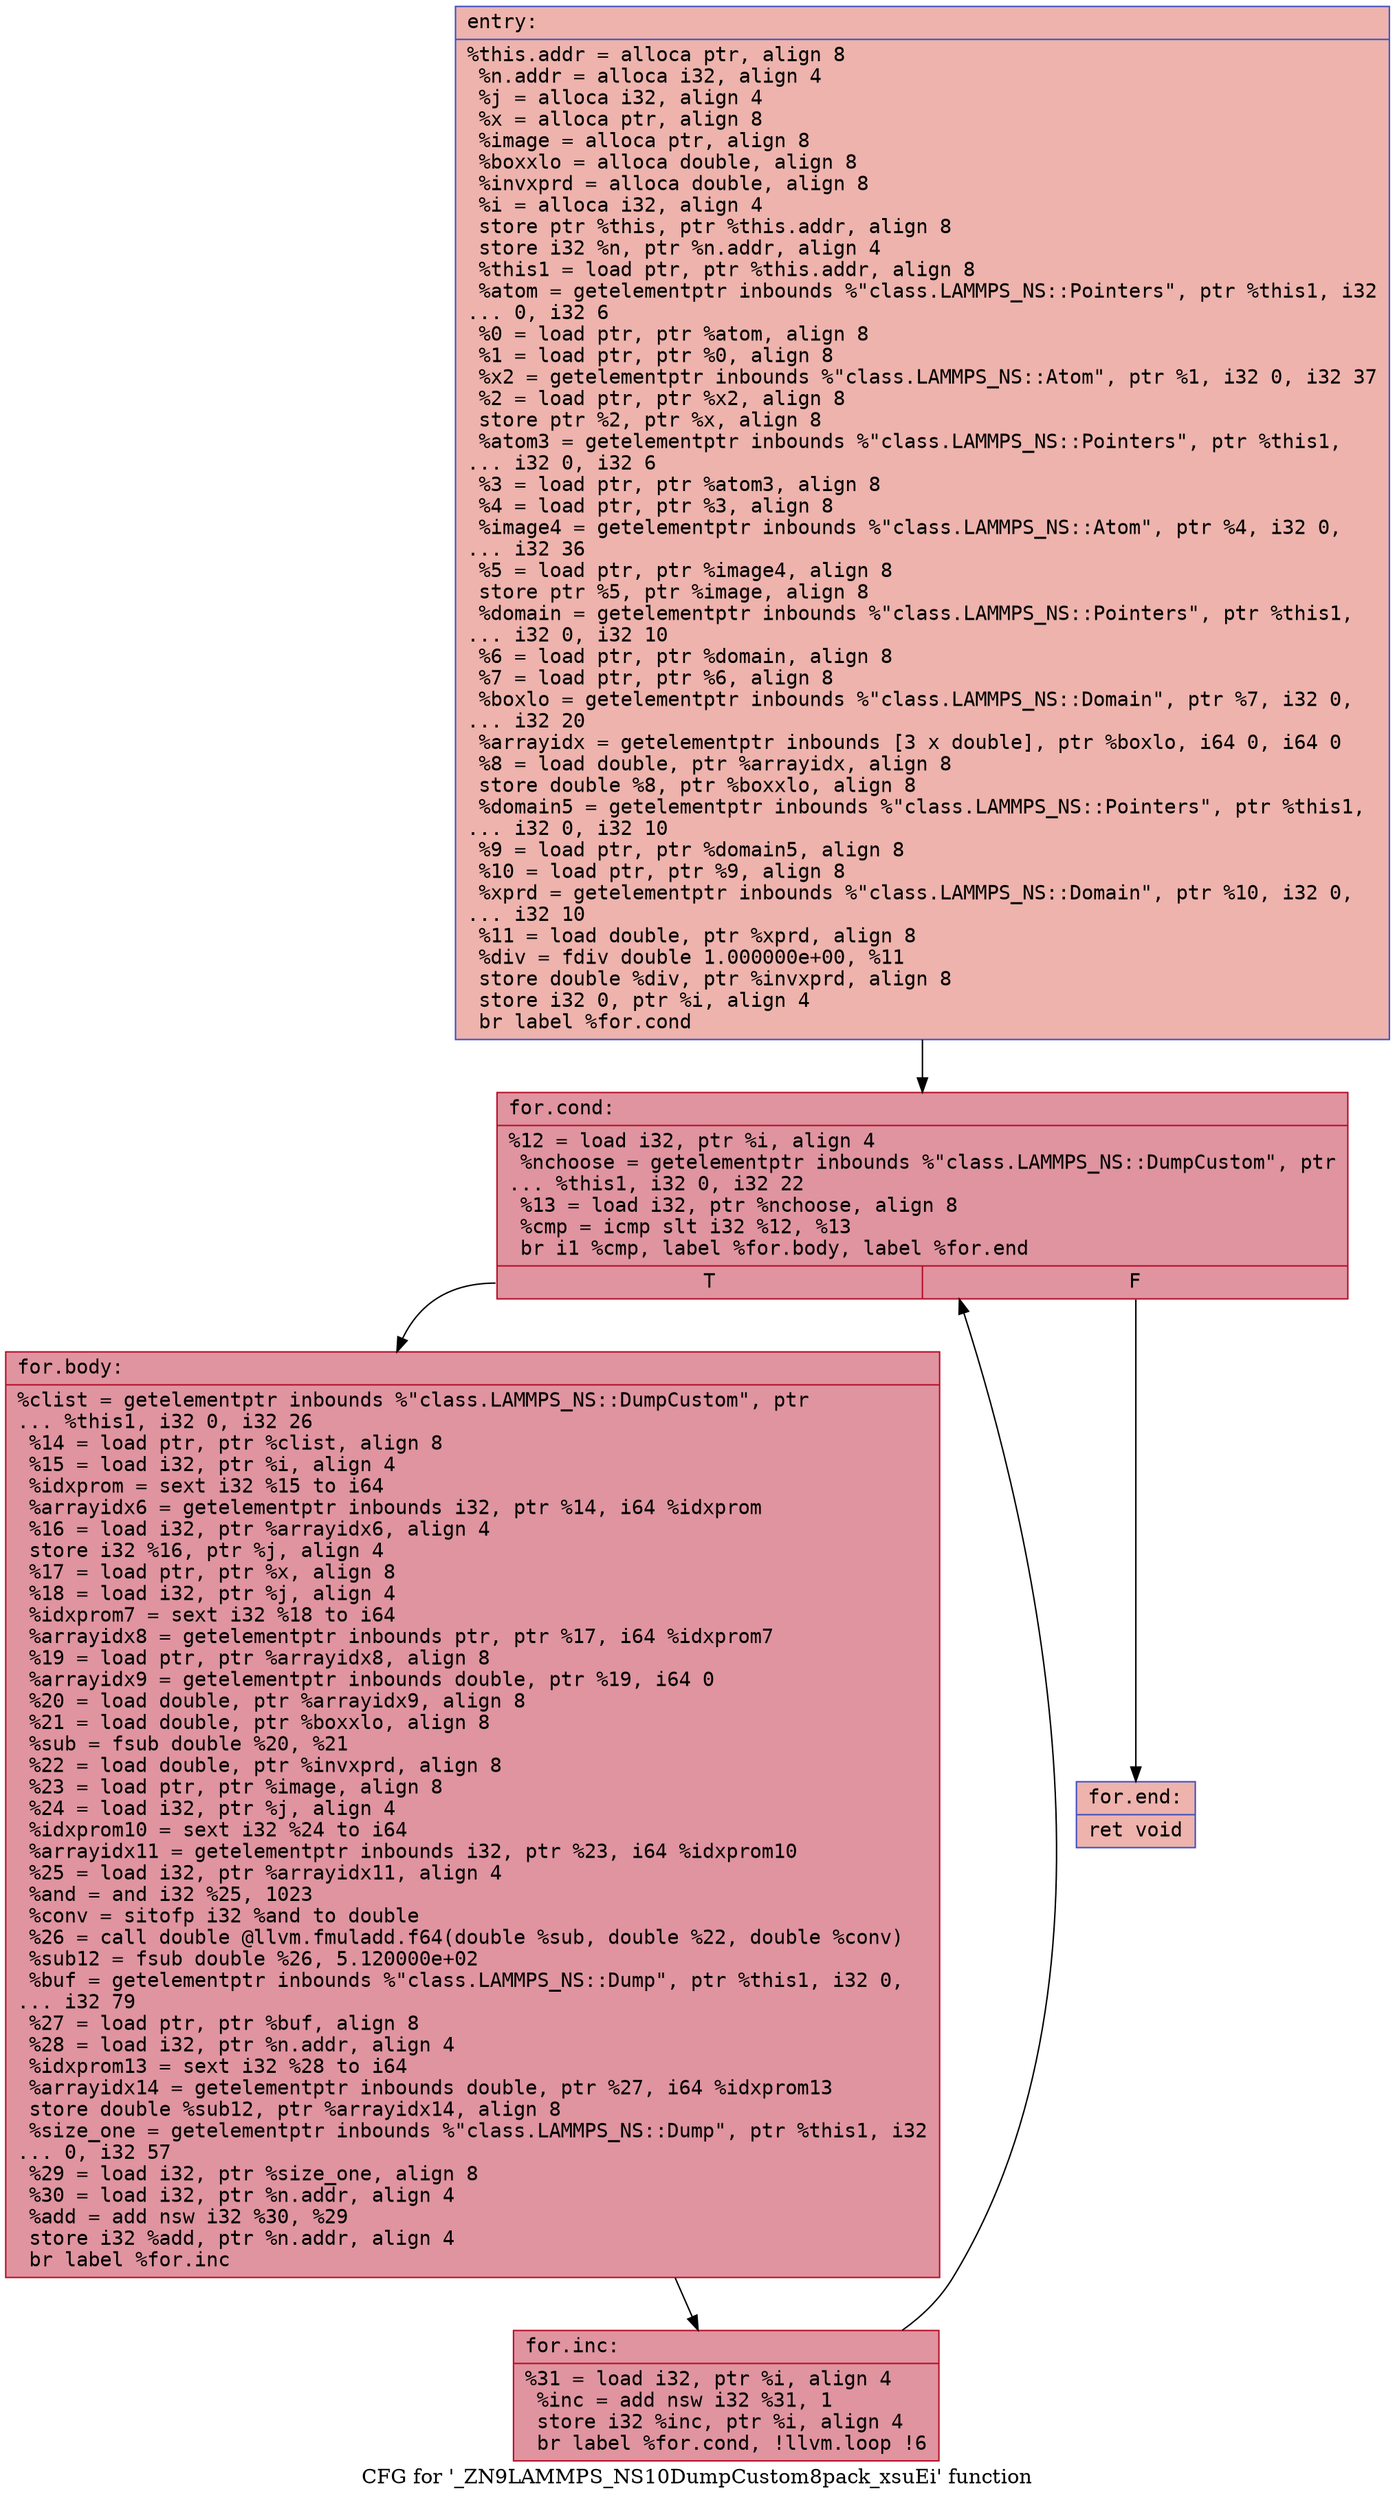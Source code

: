 digraph "CFG for '_ZN9LAMMPS_NS10DumpCustom8pack_xsuEi' function" {
	label="CFG for '_ZN9LAMMPS_NS10DumpCustom8pack_xsuEi' function";

	Node0x55d03a8a3230 [shape=record,color="#3d50c3ff", style=filled, fillcolor="#d6524470" fontname="Courier",label="{entry:\l|  %this.addr = alloca ptr, align 8\l  %n.addr = alloca i32, align 4\l  %j = alloca i32, align 4\l  %x = alloca ptr, align 8\l  %image = alloca ptr, align 8\l  %boxxlo = alloca double, align 8\l  %invxprd = alloca double, align 8\l  %i = alloca i32, align 4\l  store ptr %this, ptr %this.addr, align 8\l  store i32 %n, ptr %n.addr, align 4\l  %this1 = load ptr, ptr %this.addr, align 8\l  %atom = getelementptr inbounds %\"class.LAMMPS_NS::Pointers\", ptr %this1, i32\l... 0, i32 6\l  %0 = load ptr, ptr %atom, align 8\l  %1 = load ptr, ptr %0, align 8\l  %x2 = getelementptr inbounds %\"class.LAMMPS_NS::Atom\", ptr %1, i32 0, i32 37\l  %2 = load ptr, ptr %x2, align 8\l  store ptr %2, ptr %x, align 8\l  %atom3 = getelementptr inbounds %\"class.LAMMPS_NS::Pointers\", ptr %this1,\l... i32 0, i32 6\l  %3 = load ptr, ptr %atom3, align 8\l  %4 = load ptr, ptr %3, align 8\l  %image4 = getelementptr inbounds %\"class.LAMMPS_NS::Atom\", ptr %4, i32 0,\l... i32 36\l  %5 = load ptr, ptr %image4, align 8\l  store ptr %5, ptr %image, align 8\l  %domain = getelementptr inbounds %\"class.LAMMPS_NS::Pointers\", ptr %this1,\l... i32 0, i32 10\l  %6 = load ptr, ptr %domain, align 8\l  %7 = load ptr, ptr %6, align 8\l  %boxlo = getelementptr inbounds %\"class.LAMMPS_NS::Domain\", ptr %7, i32 0,\l... i32 20\l  %arrayidx = getelementptr inbounds [3 x double], ptr %boxlo, i64 0, i64 0\l  %8 = load double, ptr %arrayidx, align 8\l  store double %8, ptr %boxxlo, align 8\l  %domain5 = getelementptr inbounds %\"class.LAMMPS_NS::Pointers\", ptr %this1,\l... i32 0, i32 10\l  %9 = load ptr, ptr %domain5, align 8\l  %10 = load ptr, ptr %9, align 8\l  %xprd = getelementptr inbounds %\"class.LAMMPS_NS::Domain\", ptr %10, i32 0,\l... i32 10\l  %11 = load double, ptr %xprd, align 8\l  %div = fdiv double 1.000000e+00, %11\l  store double %div, ptr %invxprd, align 8\l  store i32 0, ptr %i, align 4\l  br label %for.cond\l}"];
	Node0x55d03a8a3230 -> Node0x55d03a8a51a0[tooltip="entry -> for.cond\nProbability 100.00%" ];
	Node0x55d03a8a51a0 [shape=record,color="#b70d28ff", style=filled, fillcolor="#b70d2870" fontname="Courier",label="{for.cond:\l|  %12 = load i32, ptr %i, align 4\l  %nchoose = getelementptr inbounds %\"class.LAMMPS_NS::DumpCustom\", ptr\l... %this1, i32 0, i32 22\l  %13 = load i32, ptr %nchoose, align 8\l  %cmp = icmp slt i32 %12, %13\l  br i1 %cmp, label %for.body, label %for.end\l|{<s0>T|<s1>F}}"];
	Node0x55d03a8a51a0:s0 -> Node0x55d03a8a3f20[tooltip="for.cond -> for.body\nProbability 96.88%" ];
	Node0x55d03a8a51a0:s1 -> Node0x55d03a8a3fa0[tooltip="for.cond -> for.end\nProbability 3.12%" ];
	Node0x55d03a8a3f20 [shape=record,color="#b70d28ff", style=filled, fillcolor="#b70d2870" fontname="Courier",label="{for.body:\l|  %clist = getelementptr inbounds %\"class.LAMMPS_NS::DumpCustom\", ptr\l... %this1, i32 0, i32 26\l  %14 = load ptr, ptr %clist, align 8\l  %15 = load i32, ptr %i, align 4\l  %idxprom = sext i32 %15 to i64\l  %arrayidx6 = getelementptr inbounds i32, ptr %14, i64 %idxprom\l  %16 = load i32, ptr %arrayidx6, align 4\l  store i32 %16, ptr %j, align 4\l  %17 = load ptr, ptr %x, align 8\l  %18 = load i32, ptr %j, align 4\l  %idxprom7 = sext i32 %18 to i64\l  %arrayidx8 = getelementptr inbounds ptr, ptr %17, i64 %idxprom7\l  %19 = load ptr, ptr %arrayidx8, align 8\l  %arrayidx9 = getelementptr inbounds double, ptr %19, i64 0\l  %20 = load double, ptr %arrayidx9, align 8\l  %21 = load double, ptr %boxxlo, align 8\l  %sub = fsub double %20, %21\l  %22 = load double, ptr %invxprd, align 8\l  %23 = load ptr, ptr %image, align 8\l  %24 = load i32, ptr %j, align 4\l  %idxprom10 = sext i32 %24 to i64\l  %arrayidx11 = getelementptr inbounds i32, ptr %23, i64 %idxprom10\l  %25 = load i32, ptr %arrayidx11, align 4\l  %and = and i32 %25, 1023\l  %conv = sitofp i32 %and to double\l  %26 = call double @llvm.fmuladd.f64(double %sub, double %22, double %conv)\l  %sub12 = fsub double %26, 5.120000e+02\l  %buf = getelementptr inbounds %\"class.LAMMPS_NS::Dump\", ptr %this1, i32 0,\l... i32 79\l  %27 = load ptr, ptr %buf, align 8\l  %28 = load i32, ptr %n.addr, align 4\l  %idxprom13 = sext i32 %28 to i64\l  %arrayidx14 = getelementptr inbounds double, ptr %27, i64 %idxprom13\l  store double %sub12, ptr %arrayidx14, align 8\l  %size_one = getelementptr inbounds %\"class.LAMMPS_NS::Dump\", ptr %this1, i32\l... 0, i32 57\l  %29 = load i32, ptr %size_one, align 8\l  %30 = load i32, ptr %n.addr, align 4\l  %add = add nsw i32 %30, %29\l  store i32 %add, ptr %n.addr, align 4\l  br label %for.inc\l}"];
	Node0x55d03a8a3f20 -> Node0x55d03a8a6ef0[tooltip="for.body -> for.inc\nProbability 100.00%" ];
	Node0x55d03a8a6ef0 [shape=record,color="#b70d28ff", style=filled, fillcolor="#b70d2870" fontname="Courier",label="{for.inc:\l|  %31 = load i32, ptr %i, align 4\l  %inc = add nsw i32 %31, 1\l  store i32 %inc, ptr %i, align 4\l  br label %for.cond, !llvm.loop !6\l}"];
	Node0x55d03a8a6ef0 -> Node0x55d03a8a51a0[tooltip="for.inc -> for.cond\nProbability 100.00%" ];
	Node0x55d03a8a3fa0 [shape=record,color="#3d50c3ff", style=filled, fillcolor="#d6524470" fontname="Courier",label="{for.end:\l|  ret void\l}"];
}
